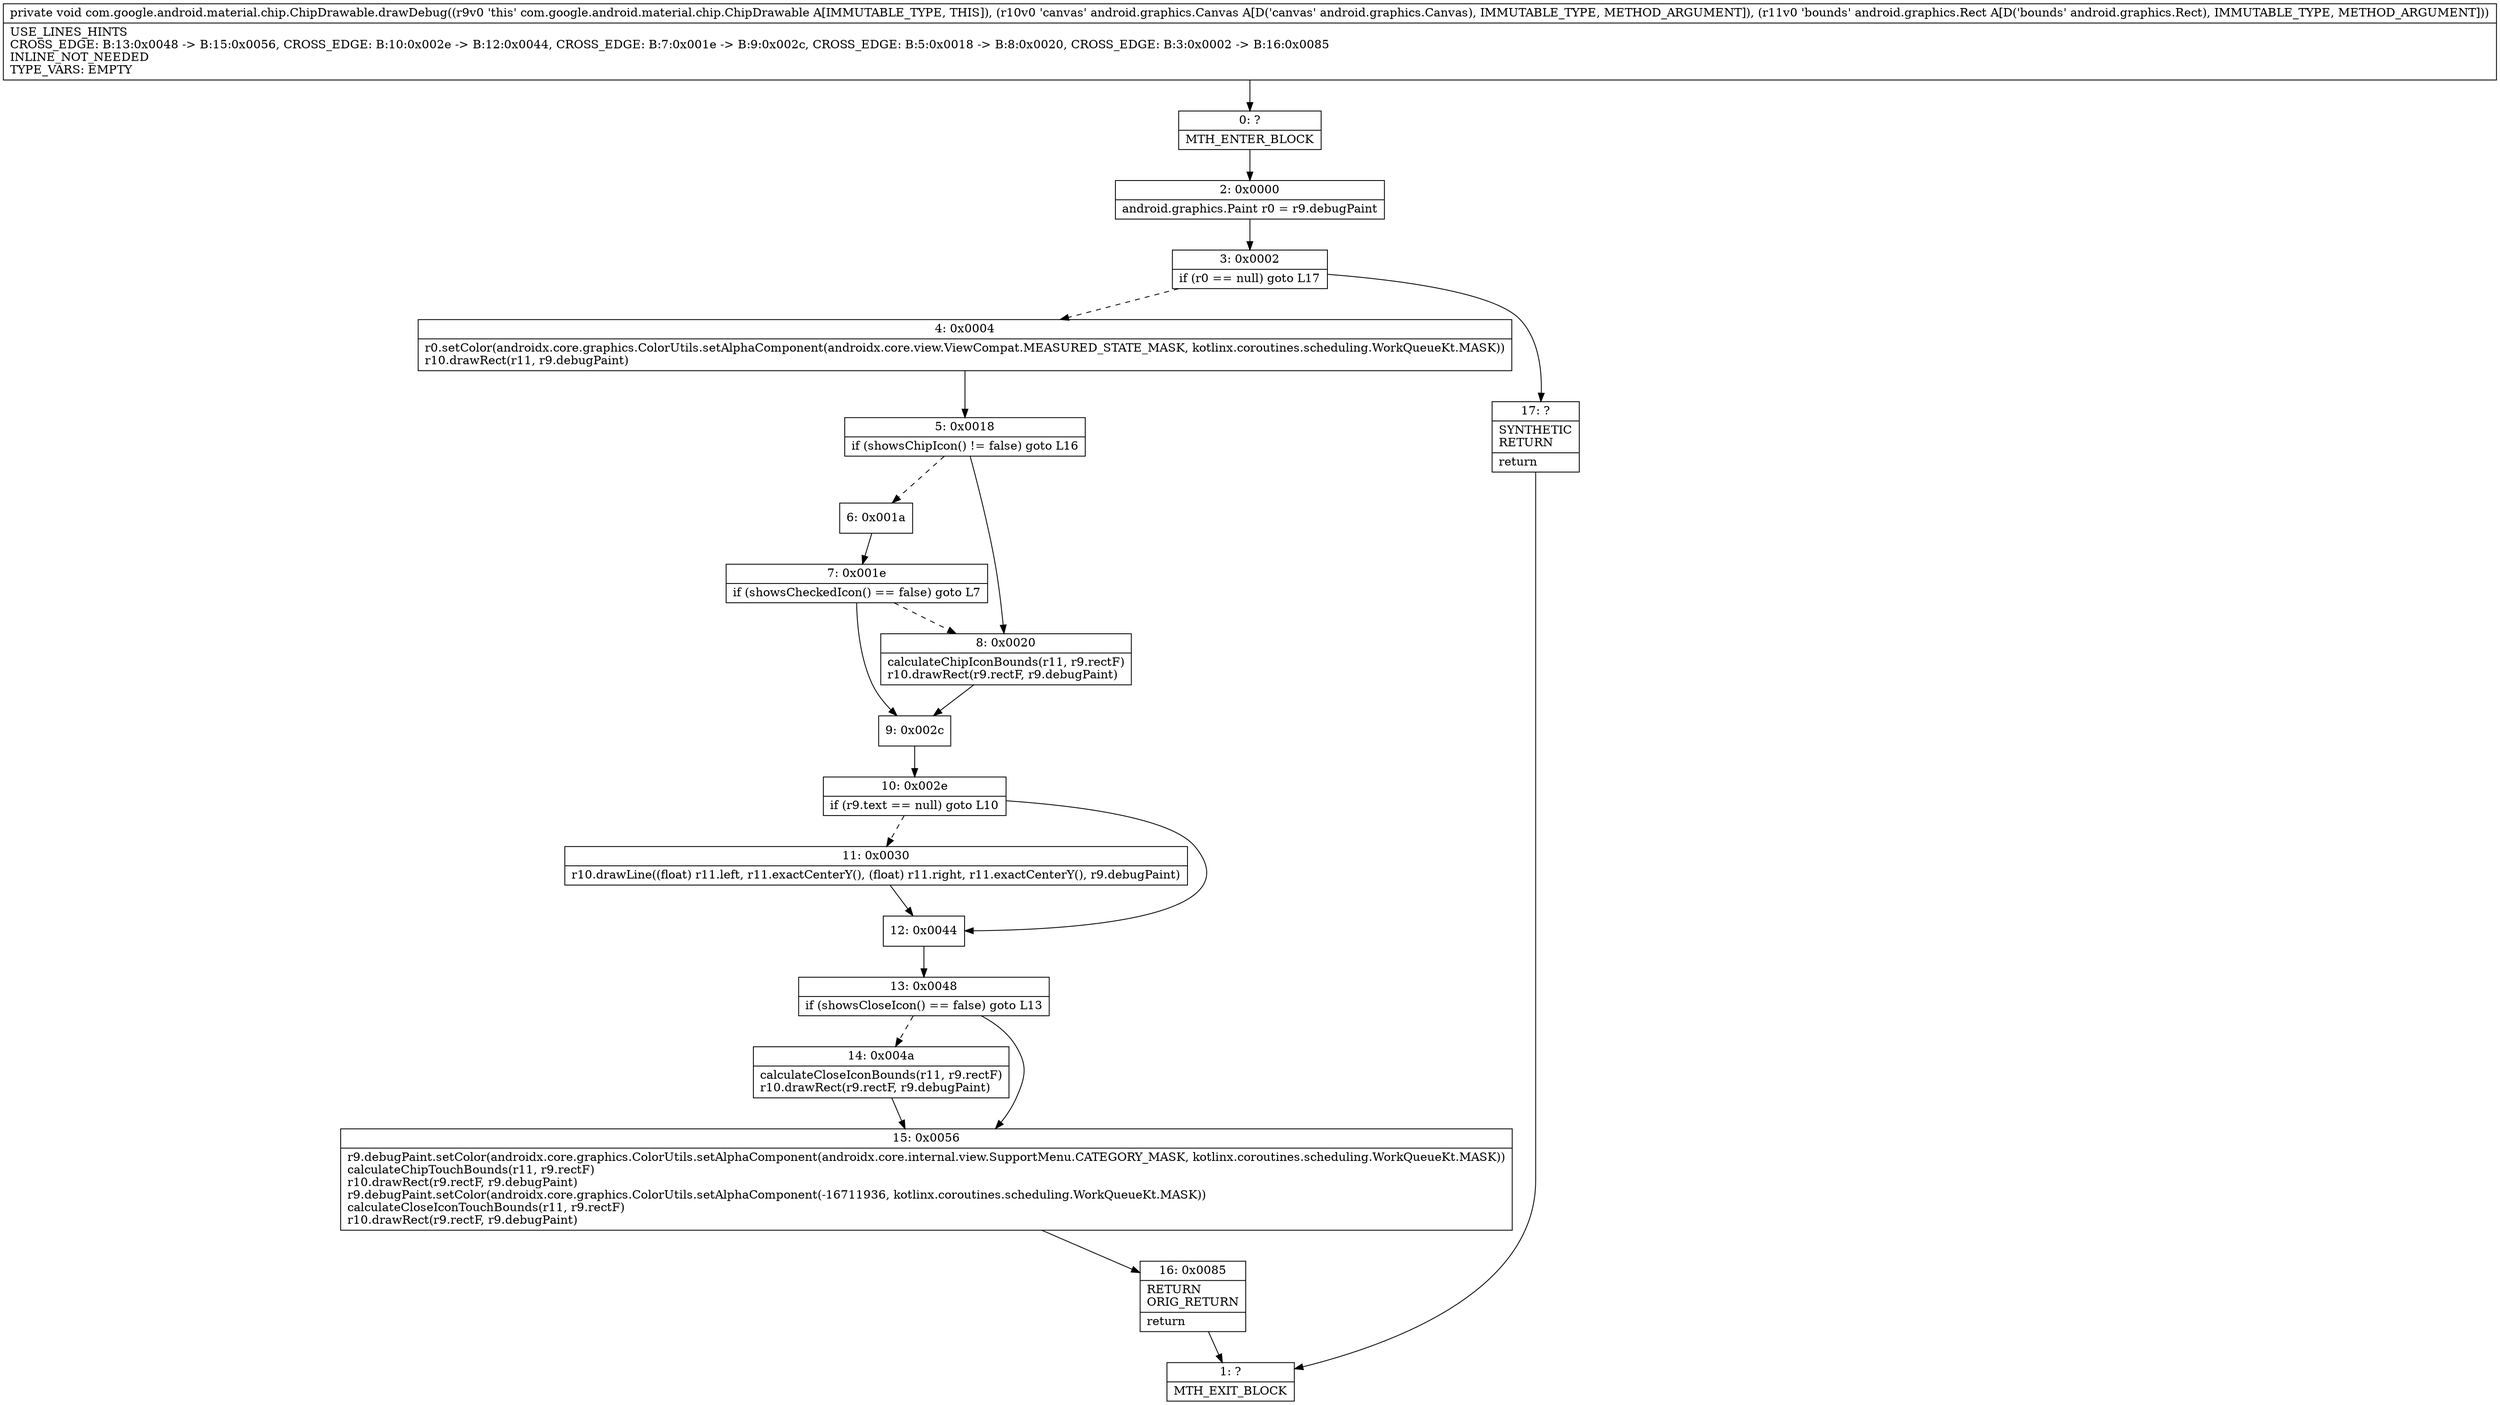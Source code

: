 digraph "CFG forcom.google.android.material.chip.ChipDrawable.drawDebug(Landroid\/graphics\/Canvas;Landroid\/graphics\/Rect;)V" {
Node_0 [shape=record,label="{0\:\ ?|MTH_ENTER_BLOCK\l}"];
Node_2 [shape=record,label="{2\:\ 0x0000|android.graphics.Paint r0 = r9.debugPaint\l}"];
Node_3 [shape=record,label="{3\:\ 0x0002|if (r0 == null) goto L17\l}"];
Node_4 [shape=record,label="{4\:\ 0x0004|r0.setColor(androidx.core.graphics.ColorUtils.setAlphaComponent(androidx.core.view.ViewCompat.MEASURED_STATE_MASK, kotlinx.coroutines.scheduling.WorkQueueKt.MASK))\lr10.drawRect(r11, r9.debugPaint)\l}"];
Node_5 [shape=record,label="{5\:\ 0x0018|if (showsChipIcon() != false) goto L16\l}"];
Node_6 [shape=record,label="{6\:\ 0x001a}"];
Node_7 [shape=record,label="{7\:\ 0x001e|if (showsCheckedIcon() == false) goto L7\l}"];
Node_9 [shape=record,label="{9\:\ 0x002c}"];
Node_10 [shape=record,label="{10\:\ 0x002e|if (r9.text == null) goto L10\l}"];
Node_11 [shape=record,label="{11\:\ 0x0030|r10.drawLine((float) r11.left, r11.exactCenterY(), (float) r11.right, r11.exactCenterY(), r9.debugPaint)\l}"];
Node_12 [shape=record,label="{12\:\ 0x0044}"];
Node_13 [shape=record,label="{13\:\ 0x0048|if (showsCloseIcon() == false) goto L13\l}"];
Node_14 [shape=record,label="{14\:\ 0x004a|calculateCloseIconBounds(r11, r9.rectF)\lr10.drawRect(r9.rectF, r9.debugPaint)\l}"];
Node_15 [shape=record,label="{15\:\ 0x0056|r9.debugPaint.setColor(androidx.core.graphics.ColorUtils.setAlphaComponent(androidx.core.internal.view.SupportMenu.CATEGORY_MASK, kotlinx.coroutines.scheduling.WorkQueueKt.MASK))\lcalculateChipTouchBounds(r11, r9.rectF)\lr10.drawRect(r9.rectF, r9.debugPaint)\lr9.debugPaint.setColor(androidx.core.graphics.ColorUtils.setAlphaComponent(\-16711936, kotlinx.coroutines.scheduling.WorkQueueKt.MASK))\lcalculateCloseIconTouchBounds(r11, r9.rectF)\lr10.drawRect(r9.rectF, r9.debugPaint)\l}"];
Node_16 [shape=record,label="{16\:\ 0x0085|RETURN\lORIG_RETURN\l|return\l}"];
Node_1 [shape=record,label="{1\:\ ?|MTH_EXIT_BLOCK\l}"];
Node_8 [shape=record,label="{8\:\ 0x0020|calculateChipIconBounds(r11, r9.rectF)\lr10.drawRect(r9.rectF, r9.debugPaint)\l}"];
Node_17 [shape=record,label="{17\:\ ?|SYNTHETIC\lRETURN\l|return\l}"];
MethodNode[shape=record,label="{private void com.google.android.material.chip.ChipDrawable.drawDebug((r9v0 'this' com.google.android.material.chip.ChipDrawable A[IMMUTABLE_TYPE, THIS]), (r10v0 'canvas' android.graphics.Canvas A[D('canvas' android.graphics.Canvas), IMMUTABLE_TYPE, METHOD_ARGUMENT]), (r11v0 'bounds' android.graphics.Rect A[D('bounds' android.graphics.Rect), IMMUTABLE_TYPE, METHOD_ARGUMENT]))  | USE_LINES_HINTS\lCROSS_EDGE: B:13:0x0048 \-\> B:15:0x0056, CROSS_EDGE: B:10:0x002e \-\> B:12:0x0044, CROSS_EDGE: B:7:0x001e \-\> B:9:0x002c, CROSS_EDGE: B:5:0x0018 \-\> B:8:0x0020, CROSS_EDGE: B:3:0x0002 \-\> B:16:0x0085\lINLINE_NOT_NEEDED\lTYPE_VARS: EMPTY\l}"];
MethodNode -> Node_0;Node_0 -> Node_2;
Node_2 -> Node_3;
Node_3 -> Node_4[style=dashed];
Node_3 -> Node_17;
Node_4 -> Node_5;
Node_5 -> Node_6[style=dashed];
Node_5 -> Node_8;
Node_6 -> Node_7;
Node_7 -> Node_8[style=dashed];
Node_7 -> Node_9;
Node_9 -> Node_10;
Node_10 -> Node_11[style=dashed];
Node_10 -> Node_12;
Node_11 -> Node_12;
Node_12 -> Node_13;
Node_13 -> Node_14[style=dashed];
Node_13 -> Node_15;
Node_14 -> Node_15;
Node_15 -> Node_16;
Node_16 -> Node_1;
Node_8 -> Node_9;
Node_17 -> Node_1;
}

